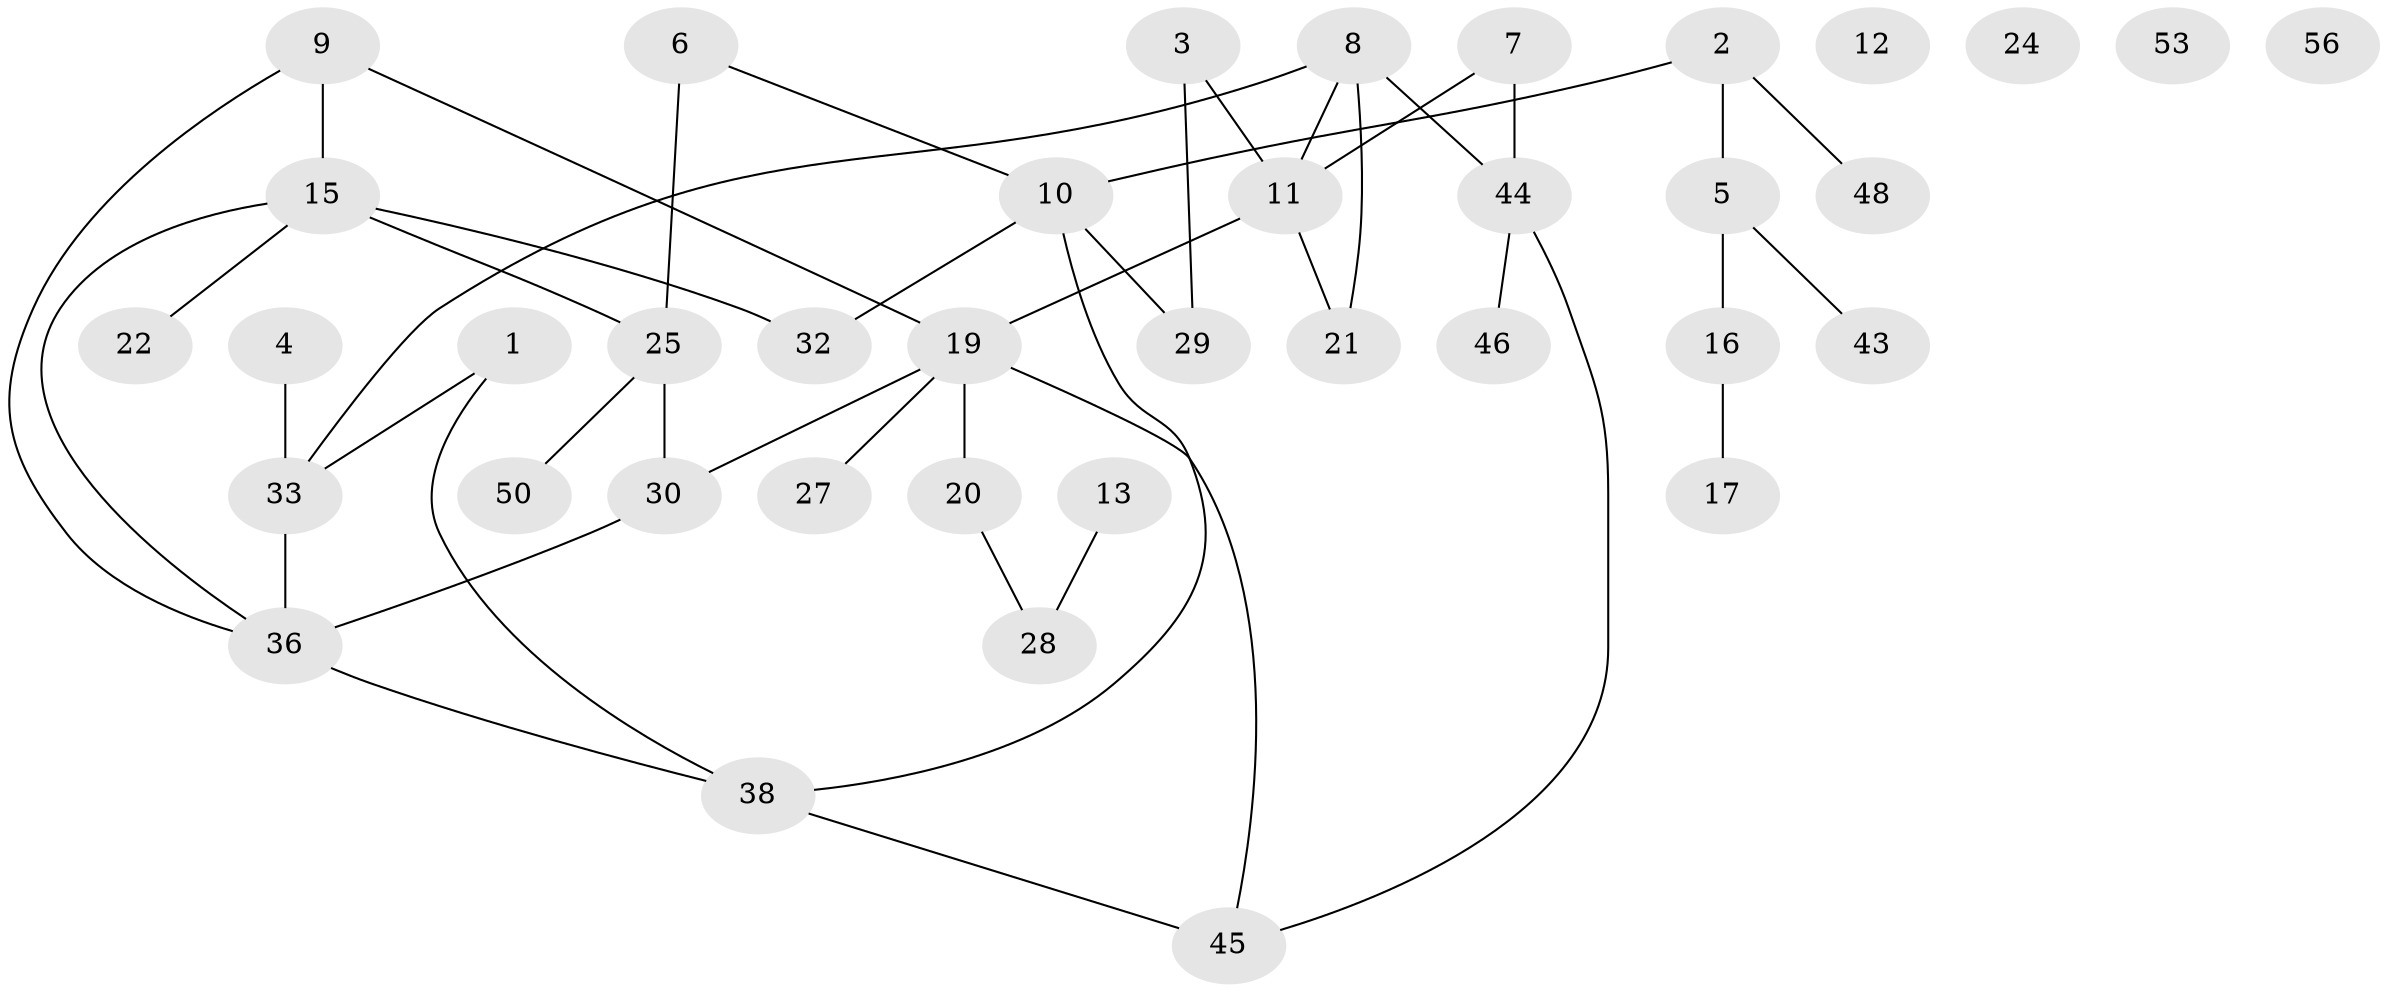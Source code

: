 // Generated by graph-tools (version 1.1) at 2025/23/03/03/25 07:23:26]
// undirected, 38 vertices, 45 edges
graph export_dot {
graph [start="1"]
  node [color=gray90,style=filled];
  1 [super="+52"];
  2 [super="+57"];
  3;
  4;
  5 [super="+23"];
  6;
  7 [super="+14"];
  8;
  9 [super="+37"];
  10 [super="+18"];
  11 [super="+39"];
  12 [super="+40"];
  13;
  15 [super="+42"];
  16 [super="+26"];
  17;
  19 [super="+51"];
  20 [super="+49"];
  21 [super="+31"];
  22;
  24;
  25 [super="+55"];
  27 [super="+41"];
  28;
  29 [super="+34"];
  30;
  32 [super="+35"];
  33;
  36 [super="+47"];
  38 [super="+58"];
  43;
  44 [super="+54"];
  45;
  46;
  48;
  50;
  53;
  56;
  1 -- 33;
  1 -- 38;
  2 -- 5;
  2 -- 48;
  2 -- 10;
  3 -- 29;
  3 -- 11;
  4 -- 33;
  5 -- 16;
  5 -- 43;
  6 -- 25;
  6 -- 10;
  7 -- 44 [weight=2];
  7 -- 11;
  8 -- 21;
  8 -- 33;
  8 -- 44;
  8 -- 11;
  9 -- 15;
  9 -- 19;
  9 -- 36;
  10 -- 29;
  10 -- 32;
  10 -- 38;
  11 -- 21;
  11 -- 19;
  13 -- 28;
  15 -- 22;
  15 -- 32 [weight=2];
  15 -- 25;
  15 -- 36;
  16 -- 17;
  19 -- 20;
  19 -- 30;
  19 -- 27;
  19 -- 45;
  20 -- 28;
  25 -- 30;
  25 -- 50;
  30 -- 36;
  33 -- 36;
  36 -- 38;
  38 -- 45;
  44 -- 46;
  44 -- 45;
}
